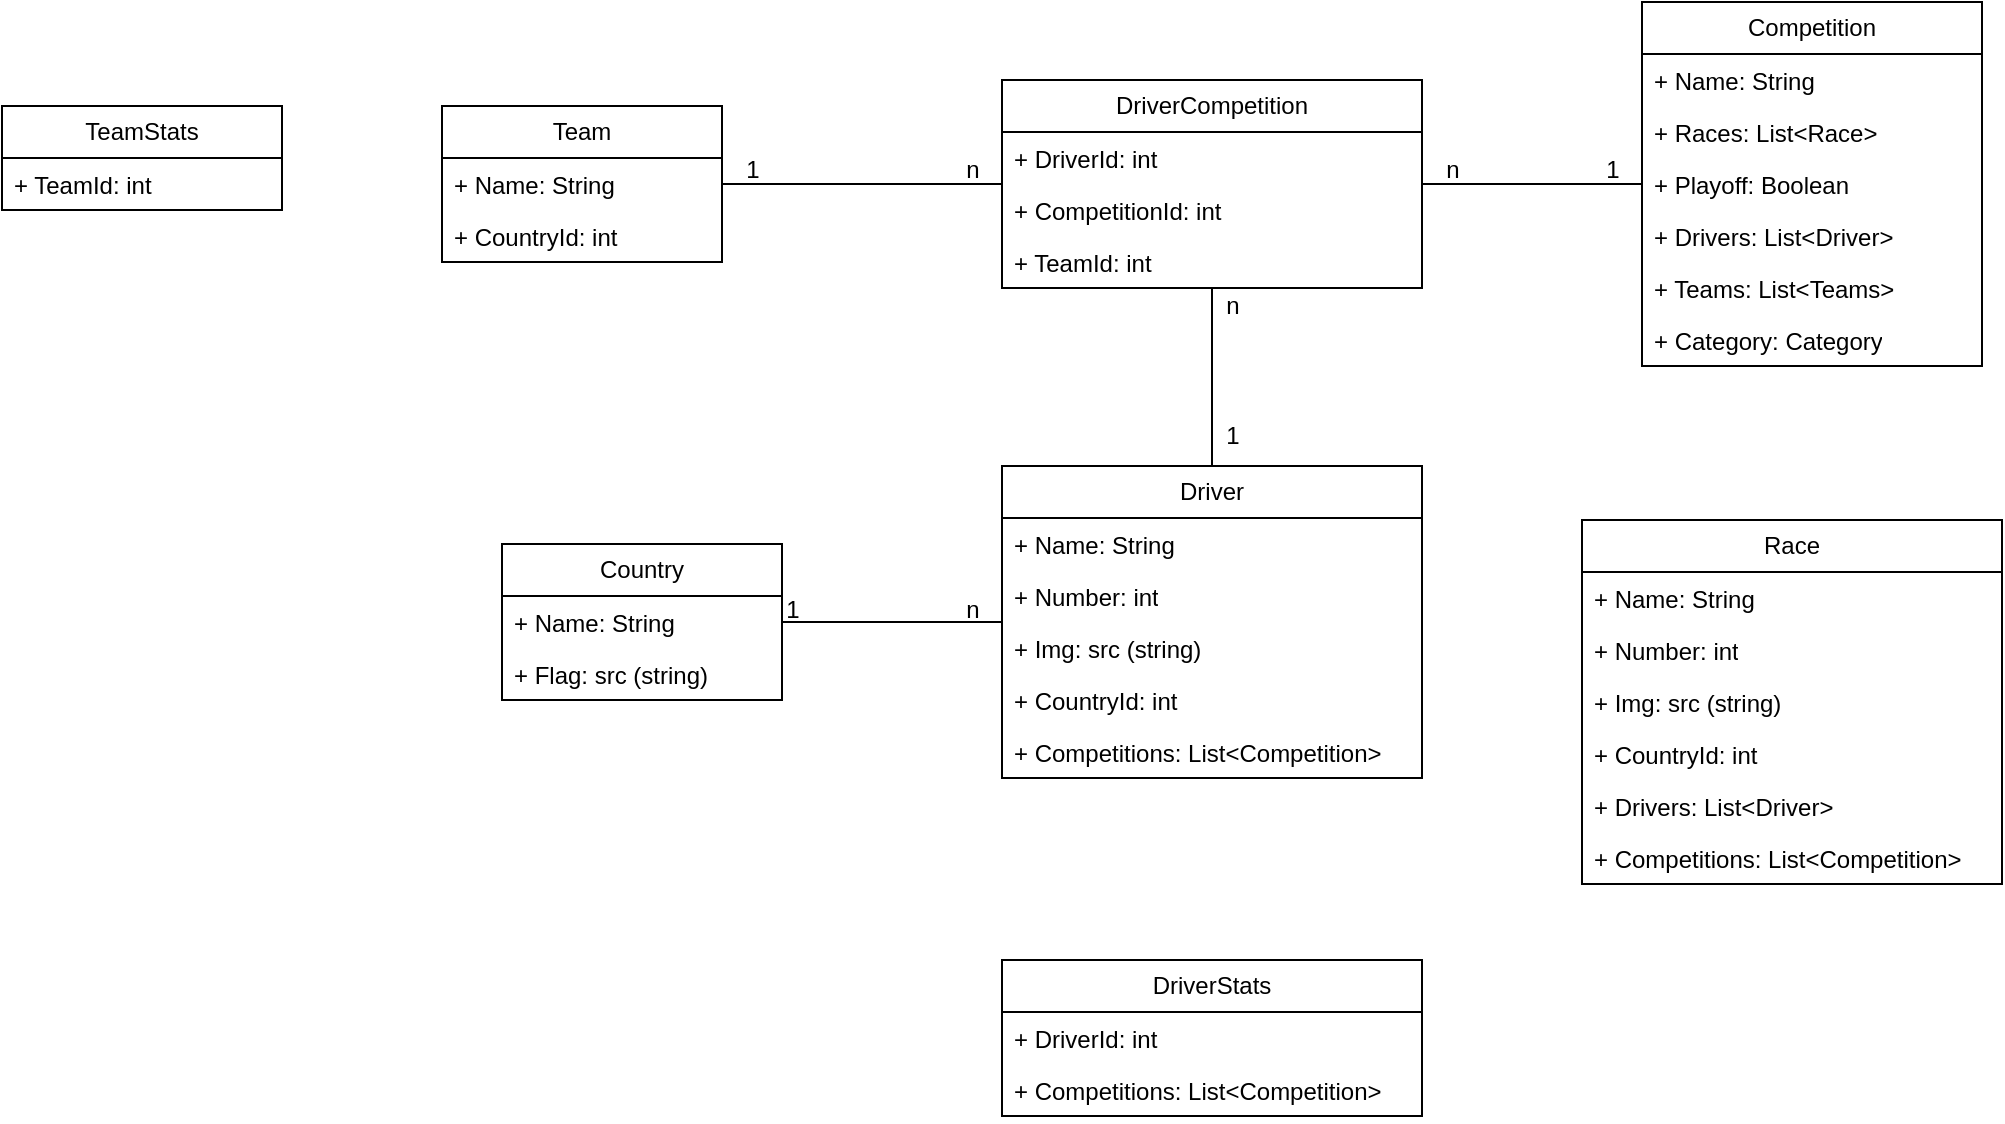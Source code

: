<mxfile version="28.1.2">
  <diagram name="Página-1" id="OcSUh1CLWAXTDIVpvBT7">
    <mxGraphModel dx="2124" dy="767" grid="1" gridSize="10" guides="1" tooltips="1" connect="1" arrows="1" fold="1" page="1" pageScale="1" pageWidth="827" pageHeight="1169" math="0" shadow="0">
      <root>
        <mxCell id="0" />
        <mxCell id="1" parent="0" />
        <mxCell id="iZZwLpHym2MTSKDfrfh_-1" value="Competition" style="swimlane;fontStyle=0;childLayout=stackLayout;horizontal=1;startSize=26;fillColor=none;horizontalStack=0;resizeParent=1;resizeParentMax=0;resizeLast=0;collapsible=1;marginBottom=0;whiteSpace=wrap;html=1;" vertex="1" parent="1">
          <mxGeometry x="120" y="71" width="170" height="182" as="geometry" />
        </mxCell>
        <mxCell id="iZZwLpHym2MTSKDfrfh_-2" value="+ Name: String" style="text;strokeColor=none;fillColor=none;align=left;verticalAlign=top;spacingLeft=4;spacingRight=4;overflow=hidden;rotatable=0;points=[[0,0.5],[1,0.5]];portConstraint=eastwest;whiteSpace=wrap;html=1;" vertex="1" parent="iZZwLpHym2MTSKDfrfh_-1">
          <mxGeometry y="26" width="170" height="26" as="geometry" />
        </mxCell>
        <mxCell id="iZZwLpHym2MTSKDfrfh_-3" value="+ Races: List&amp;lt;Race&amp;gt;" style="text;strokeColor=none;fillColor=none;align=left;verticalAlign=top;spacingLeft=4;spacingRight=4;overflow=hidden;rotatable=0;points=[[0,0.5],[1,0.5]];portConstraint=eastwest;whiteSpace=wrap;html=1;" vertex="1" parent="iZZwLpHym2MTSKDfrfh_-1">
          <mxGeometry y="52" width="170" height="26" as="geometry" />
        </mxCell>
        <mxCell id="iZZwLpHym2MTSKDfrfh_-4" value="+ Playoff: Boolean" style="text;strokeColor=none;fillColor=none;align=left;verticalAlign=top;spacingLeft=4;spacingRight=4;overflow=hidden;rotatable=0;points=[[0,0.5],[1,0.5]];portConstraint=eastwest;whiteSpace=wrap;html=1;" vertex="1" parent="iZZwLpHym2MTSKDfrfh_-1">
          <mxGeometry y="78" width="170" height="26" as="geometry" />
        </mxCell>
        <mxCell id="iZZwLpHym2MTSKDfrfh_-11" value="+ Drivers: List&amp;lt;Driver&amp;gt;" style="text;strokeColor=none;fillColor=none;align=left;verticalAlign=top;spacingLeft=4;spacingRight=4;overflow=hidden;rotatable=0;points=[[0,0.5],[1,0.5]];portConstraint=eastwest;whiteSpace=wrap;html=1;" vertex="1" parent="iZZwLpHym2MTSKDfrfh_-1">
          <mxGeometry y="104" width="170" height="26" as="geometry" />
        </mxCell>
        <mxCell id="iZZwLpHym2MTSKDfrfh_-61" value="+ Teams: List&amp;lt;Teams&amp;gt;" style="text;strokeColor=none;fillColor=none;align=left;verticalAlign=top;spacingLeft=4;spacingRight=4;overflow=hidden;rotatable=0;points=[[0,0.5],[1,0.5]];portConstraint=eastwest;whiteSpace=wrap;html=1;" vertex="1" parent="iZZwLpHym2MTSKDfrfh_-1">
          <mxGeometry y="130" width="170" height="26" as="geometry" />
        </mxCell>
        <mxCell id="iZZwLpHym2MTSKDfrfh_-5" value="+ Category: Category" style="text;strokeColor=none;fillColor=none;align=left;verticalAlign=top;spacingLeft=4;spacingRight=4;overflow=hidden;rotatable=0;points=[[0,0.5],[1,0.5]];portConstraint=eastwest;whiteSpace=wrap;html=1;" vertex="1" parent="iZZwLpHym2MTSKDfrfh_-1">
          <mxGeometry y="156" width="170" height="26" as="geometry" />
        </mxCell>
        <mxCell id="iZZwLpHym2MTSKDfrfh_-6" value="Driver" style="swimlane;fontStyle=0;childLayout=stackLayout;horizontal=1;startSize=26;fillColor=none;horizontalStack=0;resizeParent=1;resizeParentMax=0;resizeLast=0;collapsible=1;marginBottom=0;whiteSpace=wrap;html=1;" vertex="1" parent="1">
          <mxGeometry x="-200" y="303" width="210" height="156" as="geometry" />
        </mxCell>
        <mxCell id="iZZwLpHym2MTSKDfrfh_-7" value="+ Name: String" style="text;strokeColor=none;fillColor=none;align=left;verticalAlign=top;spacingLeft=4;spacingRight=4;overflow=hidden;rotatable=0;points=[[0,0.5],[1,0.5]];portConstraint=eastwest;whiteSpace=wrap;html=1;" vertex="1" parent="iZZwLpHym2MTSKDfrfh_-6">
          <mxGeometry y="26" width="210" height="26" as="geometry" />
        </mxCell>
        <mxCell id="iZZwLpHym2MTSKDfrfh_-8" value="+ Number: int" style="text;strokeColor=none;fillColor=none;align=left;verticalAlign=top;spacingLeft=4;spacingRight=4;overflow=hidden;rotatable=0;points=[[0,0.5],[1,0.5]];portConstraint=eastwest;whiteSpace=wrap;html=1;" vertex="1" parent="iZZwLpHym2MTSKDfrfh_-6">
          <mxGeometry y="52" width="210" height="26" as="geometry" />
        </mxCell>
        <mxCell id="iZZwLpHym2MTSKDfrfh_-24" value="+ Img: src (string)" style="text;strokeColor=none;fillColor=none;align=left;verticalAlign=top;spacingLeft=4;spacingRight=4;overflow=hidden;rotatable=0;points=[[0,0.5],[1,0.5]];portConstraint=eastwest;whiteSpace=wrap;html=1;" vertex="1" parent="iZZwLpHym2MTSKDfrfh_-6">
          <mxGeometry y="78" width="210" height="26" as="geometry" />
        </mxCell>
        <mxCell id="iZZwLpHym2MTSKDfrfh_-9" value="+ CountryId: int" style="text;strokeColor=none;fillColor=none;align=left;verticalAlign=top;spacingLeft=4;spacingRight=4;overflow=hidden;rotatable=0;points=[[0,0.5],[1,0.5]];portConstraint=eastwest;whiteSpace=wrap;html=1;" vertex="1" parent="iZZwLpHym2MTSKDfrfh_-6">
          <mxGeometry y="104" width="210" height="26" as="geometry" />
        </mxCell>
        <mxCell id="iZZwLpHym2MTSKDfrfh_-25" value="+ Competitions: List&amp;lt;Competition&amp;gt;" style="text;strokeColor=none;fillColor=none;align=left;verticalAlign=top;spacingLeft=4;spacingRight=4;overflow=hidden;rotatable=0;points=[[0,0.5],[1,0.5]];portConstraint=eastwest;whiteSpace=wrap;html=1;" vertex="1" parent="iZZwLpHym2MTSKDfrfh_-6">
          <mxGeometry y="130" width="210" height="26" as="geometry" />
        </mxCell>
        <mxCell id="iZZwLpHym2MTSKDfrfh_-12" value="Team" style="swimlane;fontStyle=0;childLayout=stackLayout;horizontal=1;startSize=26;fillColor=none;horizontalStack=0;resizeParent=1;resizeParentMax=0;resizeLast=0;collapsible=1;marginBottom=0;whiteSpace=wrap;html=1;" vertex="1" parent="1">
          <mxGeometry x="-480" y="123" width="140" height="78" as="geometry" />
        </mxCell>
        <mxCell id="iZZwLpHym2MTSKDfrfh_-13" value="+ Name: String" style="text;strokeColor=none;fillColor=none;align=left;verticalAlign=top;spacingLeft=4;spacingRight=4;overflow=hidden;rotatable=0;points=[[0,0.5],[1,0.5]];portConstraint=eastwest;whiteSpace=wrap;html=1;" vertex="1" parent="iZZwLpHym2MTSKDfrfh_-12">
          <mxGeometry y="26" width="140" height="26" as="geometry" />
        </mxCell>
        <mxCell id="iZZwLpHym2MTSKDfrfh_-22" value="+ CountryId: int" style="text;strokeColor=none;fillColor=none;align=left;verticalAlign=top;spacingLeft=4;spacingRight=4;overflow=hidden;rotatable=0;points=[[0,0.5],[1,0.5]];portConstraint=eastwest;whiteSpace=wrap;html=1;" vertex="1" parent="iZZwLpHym2MTSKDfrfh_-12">
          <mxGeometry y="52" width="140" height="26" as="geometry" />
        </mxCell>
        <mxCell id="iZZwLpHym2MTSKDfrfh_-17" value="Country" style="swimlane;fontStyle=0;childLayout=stackLayout;horizontal=1;startSize=26;fillColor=none;horizontalStack=0;resizeParent=1;resizeParentMax=0;resizeLast=0;collapsible=1;marginBottom=0;whiteSpace=wrap;html=1;" vertex="1" parent="1">
          <mxGeometry x="-450" y="342" width="140" height="78" as="geometry" />
        </mxCell>
        <mxCell id="iZZwLpHym2MTSKDfrfh_-18" value="+ Name: String" style="text;strokeColor=none;fillColor=none;align=left;verticalAlign=top;spacingLeft=4;spacingRight=4;overflow=hidden;rotatable=0;points=[[0,0.5],[1,0.5]];portConstraint=eastwest;whiteSpace=wrap;html=1;" vertex="1" parent="iZZwLpHym2MTSKDfrfh_-17">
          <mxGeometry y="26" width="140" height="26" as="geometry" />
        </mxCell>
        <mxCell id="iZZwLpHym2MTSKDfrfh_-19" value="+ Flag: src (string)" style="text;strokeColor=none;fillColor=none;align=left;verticalAlign=top;spacingLeft=4;spacingRight=4;overflow=hidden;rotatable=0;points=[[0,0.5],[1,0.5]];portConstraint=eastwest;whiteSpace=wrap;html=1;" vertex="1" parent="iZZwLpHym2MTSKDfrfh_-17">
          <mxGeometry y="52" width="140" height="26" as="geometry" />
        </mxCell>
        <mxCell id="iZZwLpHym2MTSKDfrfh_-26" value="DriverStats" style="swimlane;fontStyle=0;childLayout=stackLayout;horizontal=1;startSize=26;fillColor=none;horizontalStack=0;resizeParent=1;resizeParentMax=0;resizeLast=0;collapsible=1;marginBottom=0;whiteSpace=wrap;html=1;" vertex="1" parent="1">
          <mxGeometry x="-200" y="550" width="210" height="78" as="geometry" />
        </mxCell>
        <mxCell id="iZZwLpHym2MTSKDfrfh_-27" value="+ DriverId: int" style="text;strokeColor=none;fillColor=none;align=left;verticalAlign=top;spacingLeft=4;spacingRight=4;overflow=hidden;rotatable=0;points=[[0,0.5],[1,0.5]];portConstraint=eastwest;whiteSpace=wrap;html=1;" vertex="1" parent="iZZwLpHym2MTSKDfrfh_-26">
          <mxGeometry y="26" width="210" height="26" as="geometry" />
        </mxCell>
        <mxCell id="iZZwLpHym2MTSKDfrfh_-32" value="+ Competitions: List&amp;lt;Competition&amp;gt;" style="text;strokeColor=none;fillColor=none;align=left;verticalAlign=top;spacingLeft=4;spacingRight=4;overflow=hidden;rotatable=0;points=[[0,0.5],[1,0.5]];portConstraint=eastwest;whiteSpace=wrap;html=1;" vertex="1" parent="iZZwLpHym2MTSKDfrfh_-26">
          <mxGeometry y="52" width="210" height="26" as="geometry" />
        </mxCell>
        <mxCell id="iZZwLpHym2MTSKDfrfh_-34" value="Race" style="swimlane;fontStyle=0;childLayout=stackLayout;horizontal=1;startSize=26;fillColor=none;horizontalStack=0;resizeParent=1;resizeParentMax=0;resizeLast=0;collapsible=1;marginBottom=0;whiteSpace=wrap;html=1;" vertex="1" parent="1">
          <mxGeometry x="90" y="330" width="210" height="182" as="geometry" />
        </mxCell>
        <mxCell id="iZZwLpHym2MTSKDfrfh_-35" value="+ Name: String" style="text;strokeColor=none;fillColor=none;align=left;verticalAlign=top;spacingLeft=4;spacingRight=4;overflow=hidden;rotatable=0;points=[[0,0.5],[1,0.5]];portConstraint=eastwest;whiteSpace=wrap;html=1;" vertex="1" parent="iZZwLpHym2MTSKDfrfh_-34">
          <mxGeometry y="26" width="210" height="26" as="geometry" />
        </mxCell>
        <mxCell id="iZZwLpHym2MTSKDfrfh_-36" value="+ Number: int" style="text;strokeColor=none;fillColor=none;align=left;verticalAlign=top;spacingLeft=4;spacingRight=4;overflow=hidden;rotatable=0;points=[[0,0.5],[1,0.5]];portConstraint=eastwest;whiteSpace=wrap;html=1;" vertex="1" parent="iZZwLpHym2MTSKDfrfh_-34">
          <mxGeometry y="52" width="210" height="26" as="geometry" />
        </mxCell>
        <mxCell id="iZZwLpHym2MTSKDfrfh_-37" value="+ Img: src (string)" style="text;strokeColor=none;fillColor=none;align=left;verticalAlign=top;spacingLeft=4;spacingRight=4;overflow=hidden;rotatable=0;points=[[0,0.5],[1,0.5]];portConstraint=eastwest;whiteSpace=wrap;html=1;" vertex="1" parent="iZZwLpHym2MTSKDfrfh_-34">
          <mxGeometry y="78" width="210" height="26" as="geometry" />
        </mxCell>
        <mxCell id="iZZwLpHym2MTSKDfrfh_-38" value="+ CountryId: int" style="text;strokeColor=none;fillColor=none;align=left;verticalAlign=top;spacingLeft=4;spacingRight=4;overflow=hidden;rotatable=0;points=[[0,0.5],[1,0.5]];portConstraint=eastwest;whiteSpace=wrap;html=1;" vertex="1" parent="iZZwLpHym2MTSKDfrfh_-34">
          <mxGeometry y="104" width="210" height="26" as="geometry" />
        </mxCell>
        <mxCell id="iZZwLpHym2MTSKDfrfh_-39" value="+ Drivers: List&amp;lt;Driver&amp;gt;" style="text;strokeColor=none;fillColor=none;align=left;verticalAlign=top;spacingLeft=4;spacingRight=4;overflow=hidden;rotatable=0;points=[[0,0.5],[1,0.5]];portConstraint=eastwest;whiteSpace=wrap;html=1;" vertex="1" parent="iZZwLpHym2MTSKDfrfh_-34">
          <mxGeometry y="130" width="210" height="26" as="geometry" />
        </mxCell>
        <mxCell id="iZZwLpHym2MTSKDfrfh_-40" value="+ Competitions: List&amp;lt;Competition&amp;gt;" style="text;strokeColor=none;fillColor=none;align=left;verticalAlign=top;spacingLeft=4;spacingRight=4;overflow=hidden;rotatable=0;points=[[0,0.5],[1,0.5]];portConstraint=eastwest;whiteSpace=wrap;html=1;" vertex="1" parent="iZZwLpHym2MTSKDfrfh_-34">
          <mxGeometry y="156" width="210" height="26" as="geometry" />
        </mxCell>
        <mxCell id="iZZwLpHym2MTSKDfrfh_-41" value="DriverCompetition" style="swimlane;fontStyle=0;childLayout=stackLayout;horizontal=1;startSize=26;fillColor=none;horizontalStack=0;resizeParent=1;resizeParentMax=0;resizeLast=0;collapsible=1;marginBottom=0;whiteSpace=wrap;html=1;" vertex="1" parent="1">
          <mxGeometry x="-200" y="110" width="210" height="104" as="geometry" />
        </mxCell>
        <mxCell id="iZZwLpHym2MTSKDfrfh_-42" value="+ DriverId: int" style="text;strokeColor=none;fillColor=none;align=left;verticalAlign=top;spacingLeft=4;spacingRight=4;overflow=hidden;rotatable=0;points=[[0,0.5],[1,0.5]];portConstraint=eastwest;whiteSpace=wrap;html=1;" vertex="1" parent="iZZwLpHym2MTSKDfrfh_-41">
          <mxGeometry y="26" width="210" height="26" as="geometry" />
        </mxCell>
        <mxCell id="iZZwLpHym2MTSKDfrfh_-43" value="+ CompetitionId: int" style="text;strokeColor=none;fillColor=none;align=left;verticalAlign=top;spacingLeft=4;spacingRight=4;overflow=hidden;rotatable=0;points=[[0,0.5],[1,0.5]];portConstraint=eastwest;whiteSpace=wrap;html=1;" vertex="1" parent="iZZwLpHym2MTSKDfrfh_-41">
          <mxGeometry y="52" width="210" height="26" as="geometry" />
        </mxCell>
        <mxCell id="iZZwLpHym2MTSKDfrfh_-44" value="+ TeamId: int" style="text;strokeColor=none;fillColor=none;align=left;verticalAlign=top;spacingLeft=4;spacingRight=4;overflow=hidden;rotatable=0;points=[[0,0.5],[1,0.5]];portConstraint=eastwest;whiteSpace=wrap;html=1;" vertex="1" parent="iZZwLpHym2MTSKDfrfh_-41">
          <mxGeometry y="78" width="210" height="26" as="geometry" />
        </mxCell>
        <mxCell id="iZZwLpHym2MTSKDfrfh_-49" value="" style="endArrow=none;html=1;rounded=0;" edge="1" parent="1" source="iZZwLpHym2MTSKDfrfh_-6" target="iZZwLpHym2MTSKDfrfh_-41">
          <mxGeometry width="50" height="50" relative="1" as="geometry">
            <mxPoint x="-30" y="270" as="sourcePoint" />
            <mxPoint x="20" y="220" as="targetPoint" />
          </mxGeometry>
        </mxCell>
        <mxCell id="iZZwLpHym2MTSKDfrfh_-50" value="1" style="text;html=1;align=center;verticalAlign=middle;resizable=0;points=[];autosize=1;strokeColor=none;fillColor=none;" vertex="1" parent="1">
          <mxGeometry x="-100" y="273" width="30" height="30" as="geometry" />
        </mxCell>
        <mxCell id="iZZwLpHym2MTSKDfrfh_-51" value="n" style="text;html=1;align=center;verticalAlign=middle;resizable=0;points=[];autosize=1;strokeColor=none;fillColor=none;" vertex="1" parent="1">
          <mxGeometry x="-100" y="208" width="30" height="30" as="geometry" />
        </mxCell>
        <mxCell id="iZZwLpHym2MTSKDfrfh_-52" value="" style="endArrow=none;html=1;rounded=0;" edge="1" parent="1" source="iZZwLpHym2MTSKDfrfh_-41" target="iZZwLpHym2MTSKDfrfh_-1">
          <mxGeometry width="50" height="50" relative="1" as="geometry">
            <mxPoint x="-30" y="170" as="sourcePoint" />
            <mxPoint x="20" y="120" as="targetPoint" />
          </mxGeometry>
        </mxCell>
        <mxCell id="iZZwLpHym2MTSKDfrfh_-53" value="n" style="text;html=1;align=center;verticalAlign=middle;resizable=0;points=[];autosize=1;strokeColor=none;fillColor=none;" vertex="1" parent="1">
          <mxGeometry x="10" y="140" width="30" height="30" as="geometry" />
        </mxCell>
        <mxCell id="iZZwLpHym2MTSKDfrfh_-54" value="1" style="text;html=1;align=center;verticalAlign=middle;resizable=0;points=[];autosize=1;strokeColor=none;fillColor=none;" vertex="1" parent="1">
          <mxGeometry x="90" y="140" width="30" height="30" as="geometry" />
        </mxCell>
        <mxCell id="iZZwLpHym2MTSKDfrfh_-55" value="" style="endArrow=none;html=1;rounded=0;" edge="1" parent="1" source="iZZwLpHym2MTSKDfrfh_-12" target="iZZwLpHym2MTSKDfrfh_-41">
          <mxGeometry width="50" height="50" relative="1" as="geometry">
            <mxPoint x="-390" y="270" as="sourcePoint" />
            <mxPoint x="-340" y="220" as="targetPoint" />
          </mxGeometry>
        </mxCell>
        <mxCell id="iZZwLpHym2MTSKDfrfh_-56" value="n" style="text;html=1;align=center;verticalAlign=middle;resizable=0;points=[];autosize=1;strokeColor=none;fillColor=none;" vertex="1" parent="1">
          <mxGeometry x="-230" y="140" width="30" height="30" as="geometry" />
        </mxCell>
        <mxCell id="iZZwLpHym2MTSKDfrfh_-57" value="1" style="text;html=1;align=center;verticalAlign=middle;resizable=0;points=[];autosize=1;strokeColor=none;fillColor=none;" vertex="1" parent="1">
          <mxGeometry x="-340" y="140" width="30" height="30" as="geometry" />
        </mxCell>
        <mxCell id="iZZwLpHym2MTSKDfrfh_-58" value="" style="endArrow=none;html=1;rounded=0;" edge="1" parent="1" source="iZZwLpHym2MTSKDfrfh_-17" target="iZZwLpHym2MTSKDfrfh_-6">
          <mxGeometry width="50" height="50" relative="1" as="geometry">
            <mxPoint x="-80" y="270" as="sourcePoint" />
            <mxPoint x="-30" y="220" as="targetPoint" />
          </mxGeometry>
        </mxCell>
        <mxCell id="iZZwLpHym2MTSKDfrfh_-59" value="n" style="text;html=1;align=center;verticalAlign=middle;resizable=0;points=[];autosize=1;strokeColor=none;fillColor=none;" vertex="1" parent="1">
          <mxGeometry x="-230" y="360" width="30" height="30" as="geometry" />
        </mxCell>
        <mxCell id="iZZwLpHym2MTSKDfrfh_-60" value="1" style="text;html=1;align=center;verticalAlign=middle;resizable=0;points=[];autosize=1;strokeColor=none;fillColor=none;" vertex="1" parent="1">
          <mxGeometry x="-320" y="360" width="30" height="30" as="geometry" />
        </mxCell>
        <mxCell id="iZZwLpHym2MTSKDfrfh_-62" value="TeamStats" style="swimlane;fontStyle=0;childLayout=stackLayout;horizontal=1;startSize=26;fillColor=none;horizontalStack=0;resizeParent=1;resizeParentMax=0;resizeLast=0;collapsible=1;marginBottom=0;whiteSpace=wrap;html=1;" vertex="1" parent="1">
          <mxGeometry x="-700" y="123" width="140" height="52" as="geometry" />
        </mxCell>
        <mxCell id="iZZwLpHym2MTSKDfrfh_-63" value="+ TeamId: int" style="text;strokeColor=none;fillColor=none;align=left;verticalAlign=top;spacingLeft=4;spacingRight=4;overflow=hidden;rotatable=0;points=[[0,0.5],[1,0.5]];portConstraint=eastwest;whiteSpace=wrap;html=1;" vertex="1" parent="iZZwLpHym2MTSKDfrfh_-62">
          <mxGeometry y="26" width="140" height="26" as="geometry" />
        </mxCell>
      </root>
    </mxGraphModel>
  </diagram>
</mxfile>
